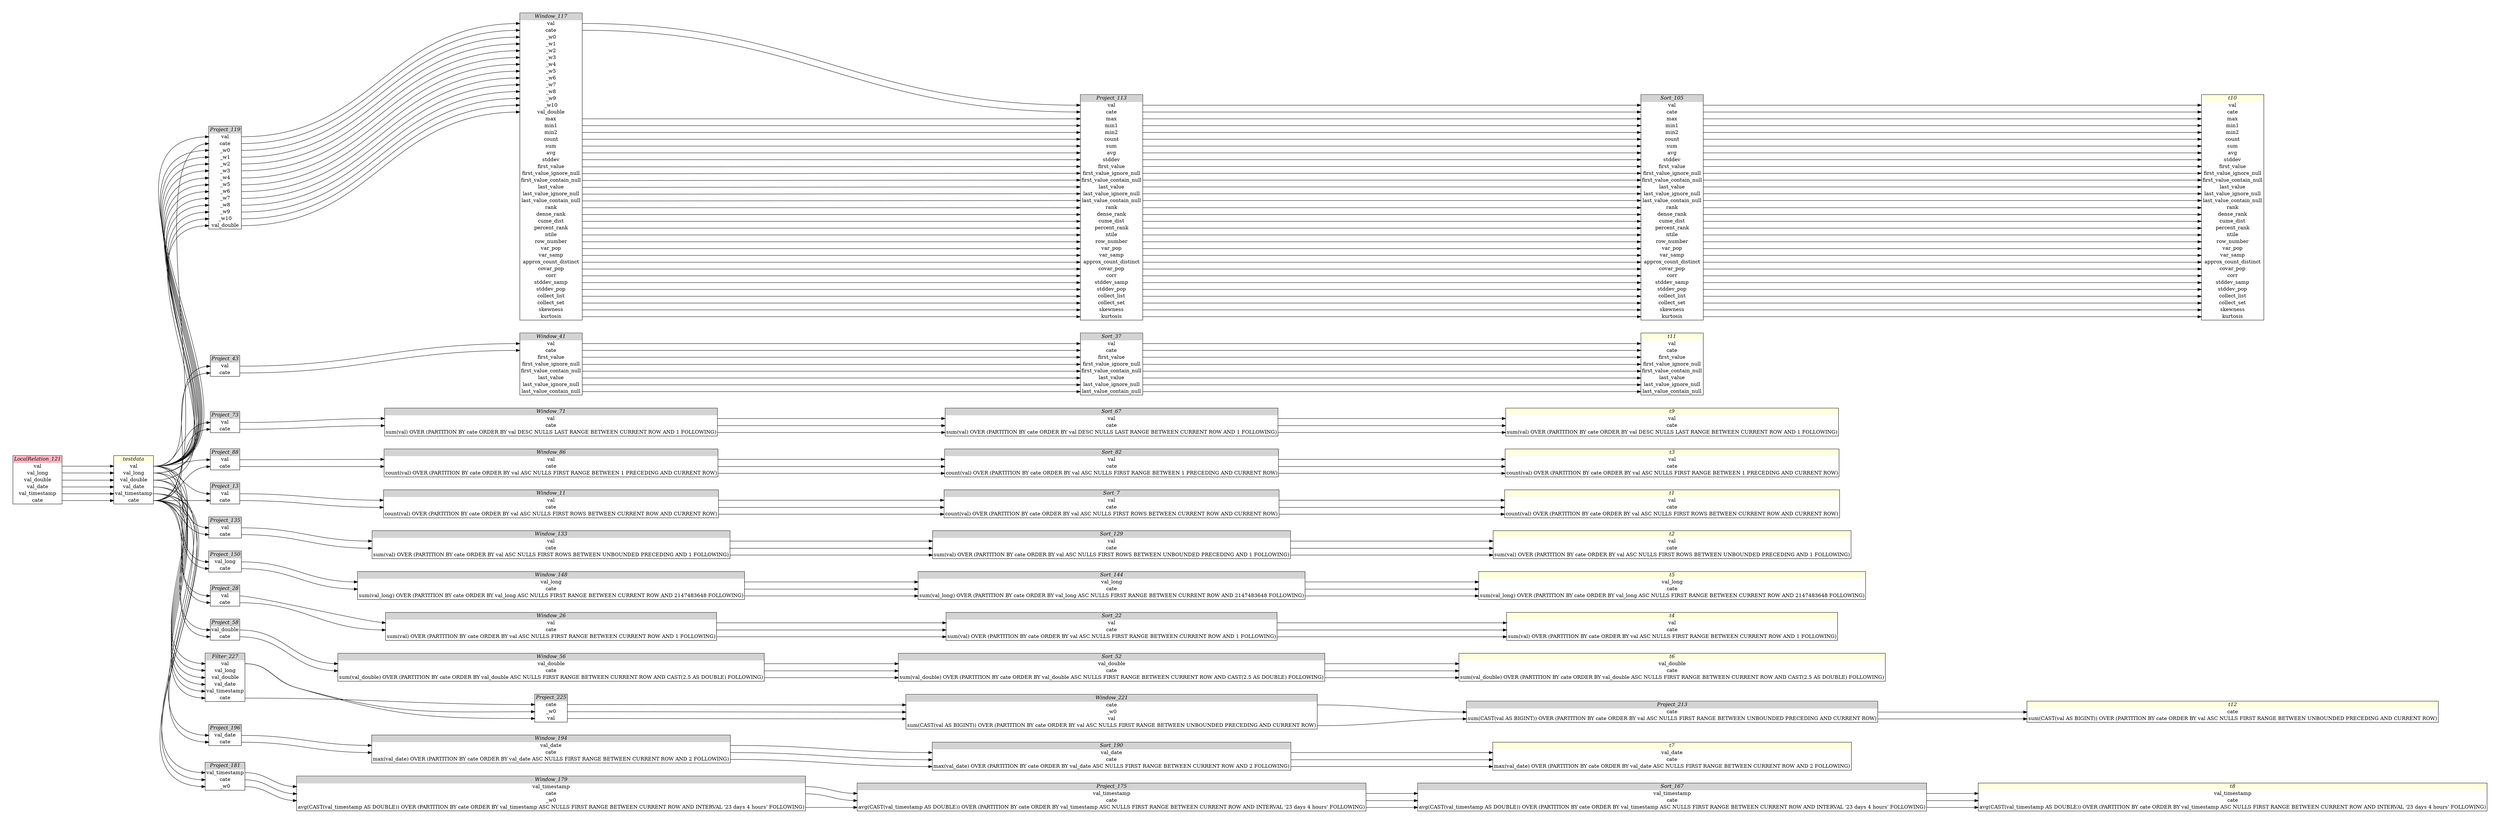 // Automatically generated by SQLFlowTestSuite


digraph {
  graph [pad="0.5", nodesep="0.5", ranksep="2", fontname="Helvetica"];
  node [shape=plain]
  rankdir=LR;

  
"Filter_227" [label=<
<table border="1" cellborder="0" cellspacing="0">
  <tr><td bgcolor="lightgray"><i>Filter_227</i></td></tr>
  <tr><td port="0">val</td></tr>
<tr><td port="1">val_long</td></tr>
<tr><td port="2">val_double</td></tr>
<tr><td port="3">val_date</td></tr>
<tr><td port="4">val_timestamp</td></tr>
<tr><td port="5">cate</td></tr>
</table>>];
         

"LocalRelation_121" [label=<
<table border="1" cellborder="0" cellspacing="0">
  <tr><td bgcolor="lightpink"><i>LocalRelation_121</i></td></tr>
  <tr><td port="0">val</td></tr>
<tr><td port="1">val_long</td></tr>
<tr><td port="2">val_double</td></tr>
<tr><td port="3">val_date</td></tr>
<tr><td port="4">val_timestamp</td></tr>
<tr><td port="5">cate</td></tr>
</table>>];
       

"Project_113" [label=<
<table border="1" cellborder="0" cellspacing="0">
  <tr><td bgcolor="lightgray"><i>Project_113</i></td></tr>
  <tr><td port="0">val</td></tr>
<tr><td port="1">cate</td></tr>
<tr><td port="2">max</td></tr>
<tr><td port="3">min1</td></tr>
<tr><td port="4">min2</td></tr>
<tr><td port="5">count</td></tr>
<tr><td port="6">sum</td></tr>
<tr><td port="7">avg</td></tr>
<tr><td port="8">stddev</td></tr>
<tr><td port="9">first_value</td></tr>
<tr><td port="10">first_value_ignore_null</td></tr>
<tr><td port="11">first_value_contain_null</td></tr>
<tr><td port="12">last_value</td></tr>
<tr><td port="13">last_value_ignore_null</td></tr>
<tr><td port="14">last_value_contain_null</td></tr>
<tr><td port="15">rank</td></tr>
<tr><td port="16">dense_rank</td></tr>
<tr><td port="17">cume_dist</td></tr>
<tr><td port="18">percent_rank</td></tr>
<tr><td port="19">ntile</td></tr>
<tr><td port="20">row_number</td></tr>
<tr><td port="21">var_pop</td></tr>
<tr><td port="22">var_samp</td></tr>
<tr><td port="23">approx_count_distinct</td></tr>
<tr><td port="24">covar_pop</td></tr>
<tr><td port="25">corr</td></tr>
<tr><td port="26">stddev_samp</td></tr>
<tr><td port="27">stddev_pop</td></tr>
<tr><td port="28">collect_list</td></tr>
<tr><td port="29">collect_set</td></tr>
<tr><td port="30">skewness</td></tr>
<tr><td port="31">kurtosis</td></tr>
</table>>];
         

"Project_119" [label=<
<table border="1" cellborder="0" cellspacing="0">
  <tr><td bgcolor="lightgray"><i>Project_119</i></td></tr>
  <tr><td port="0">val</td></tr>
<tr><td port="1">cate</td></tr>
<tr><td port="2">_w0</td></tr>
<tr><td port="3">_w1</td></tr>
<tr><td port="4">_w2</td></tr>
<tr><td port="5">_w3</td></tr>
<tr><td port="6">_w4</td></tr>
<tr><td port="7">_w5</td></tr>
<tr><td port="8">_w6</td></tr>
<tr><td port="9">_w7</td></tr>
<tr><td port="10">_w8</td></tr>
<tr><td port="11">_w9</td></tr>
<tr><td port="12">_w10</td></tr>
<tr><td port="13">val_double</td></tr>
</table>>];
         

"Project_13" [label=<
<table border="1" cellborder="0" cellspacing="0">
  <tr><td bgcolor="lightgray"><i>Project_13</i></td></tr>
  <tr><td port="0">val</td></tr>
<tr><td port="1">cate</td></tr>
</table>>];
         

"Project_135" [label=<
<table border="1" cellborder="0" cellspacing="0">
  <tr><td bgcolor="lightgray"><i>Project_135</i></td></tr>
  <tr><td port="0">val</td></tr>
<tr><td port="1">cate</td></tr>
</table>>];
         

"Project_150" [label=<
<table border="1" cellborder="0" cellspacing="0">
  <tr><td bgcolor="lightgray"><i>Project_150</i></td></tr>
  <tr><td port="0">val_long</td></tr>
<tr><td port="1">cate</td></tr>
</table>>];
         

"Project_175" [label=<
<table border="1" cellborder="0" cellspacing="0">
  <tr><td bgcolor="lightgray"><i>Project_175</i></td></tr>
  <tr><td port="0">val_timestamp</td></tr>
<tr><td port="1">cate</td></tr>
<tr><td port="2">avg(CAST(val_timestamp AS DOUBLE)) OVER (PARTITION BY cate ORDER BY val_timestamp ASC NULLS FIRST RANGE BETWEEN CURRENT ROW AND INTERVAL '23 days 4 hours' FOLLOWING)</td></tr>
</table>>];
         

"Project_181" [label=<
<table border="1" cellborder="0" cellspacing="0">
  <tr><td bgcolor="lightgray"><i>Project_181</i></td></tr>
  <tr><td port="0">val_timestamp</td></tr>
<tr><td port="1">cate</td></tr>
<tr><td port="2">_w0</td></tr>
</table>>];
         

"Project_196" [label=<
<table border="1" cellborder="0" cellspacing="0">
  <tr><td bgcolor="lightgray"><i>Project_196</i></td></tr>
  <tr><td port="0">val_date</td></tr>
<tr><td port="1">cate</td></tr>
</table>>];
         

"Project_213" [label=<
<table border="1" cellborder="0" cellspacing="0">
  <tr><td bgcolor="lightgray"><i>Project_213</i></td></tr>
  <tr><td port="0">cate</td></tr>
<tr><td port="1">sum(CAST(val AS BIGINT)) OVER (PARTITION BY cate ORDER BY val ASC NULLS FIRST RANGE BETWEEN UNBOUNDED PRECEDING AND CURRENT ROW)</td></tr>
</table>>];
         

"Project_225" [label=<
<table border="1" cellborder="0" cellspacing="0">
  <tr><td bgcolor="lightgray"><i>Project_225</i></td></tr>
  <tr><td port="0">cate</td></tr>
<tr><td port="1">_w0</td></tr>
<tr><td port="2">val</td></tr>
</table>>];
         

"Project_28" [label=<
<table border="1" cellborder="0" cellspacing="0">
  <tr><td bgcolor="lightgray"><i>Project_28</i></td></tr>
  <tr><td port="0">val</td></tr>
<tr><td port="1">cate</td></tr>
</table>>];
         

"Project_43" [label=<
<table border="1" cellborder="0" cellspacing="0">
  <tr><td bgcolor="lightgray"><i>Project_43</i></td></tr>
  <tr><td port="0">val</td></tr>
<tr><td port="1">cate</td></tr>
</table>>];
         

"Project_58" [label=<
<table border="1" cellborder="0" cellspacing="0">
  <tr><td bgcolor="lightgray"><i>Project_58</i></td></tr>
  <tr><td port="0">val_double</td></tr>
<tr><td port="1">cate</td></tr>
</table>>];
         

"Project_73" [label=<
<table border="1" cellborder="0" cellspacing="0">
  <tr><td bgcolor="lightgray"><i>Project_73</i></td></tr>
  <tr><td port="0">val</td></tr>
<tr><td port="1">cate</td></tr>
</table>>];
         

"Project_88" [label=<
<table border="1" cellborder="0" cellspacing="0">
  <tr><td bgcolor="lightgray"><i>Project_88</i></td></tr>
  <tr><td port="0">val</td></tr>
<tr><td port="1">cate</td></tr>
</table>>];
         

"Sort_105" [label=<
<table border="1" cellborder="0" cellspacing="0">
  <tr><td bgcolor="lightgray"><i>Sort_105</i></td></tr>
  <tr><td port="0">val</td></tr>
<tr><td port="1">cate</td></tr>
<tr><td port="2">max</td></tr>
<tr><td port="3">min1</td></tr>
<tr><td port="4">min2</td></tr>
<tr><td port="5">count</td></tr>
<tr><td port="6">sum</td></tr>
<tr><td port="7">avg</td></tr>
<tr><td port="8">stddev</td></tr>
<tr><td port="9">first_value</td></tr>
<tr><td port="10">first_value_ignore_null</td></tr>
<tr><td port="11">first_value_contain_null</td></tr>
<tr><td port="12">last_value</td></tr>
<tr><td port="13">last_value_ignore_null</td></tr>
<tr><td port="14">last_value_contain_null</td></tr>
<tr><td port="15">rank</td></tr>
<tr><td port="16">dense_rank</td></tr>
<tr><td port="17">cume_dist</td></tr>
<tr><td port="18">percent_rank</td></tr>
<tr><td port="19">ntile</td></tr>
<tr><td port="20">row_number</td></tr>
<tr><td port="21">var_pop</td></tr>
<tr><td port="22">var_samp</td></tr>
<tr><td port="23">approx_count_distinct</td></tr>
<tr><td port="24">covar_pop</td></tr>
<tr><td port="25">corr</td></tr>
<tr><td port="26">stddev_samp</td></tr>
<tr><td port="27">stddev_pop</td></tr>
<tr><td port="28">collect_list</td></tr>
<tr><td port="29">collect_set</td></tr>
<tr><td port="30">skewness</td></tr>
<tr><td port="31">kurtosis</td></tr>
</table>>];
         

"Sort_129" [label=<
<table border="1" cellborder="0" cellspacing="0">
  <tr><td bgcolor="lightgray"><i>Sort_129</i></td></tr>
  <tr><td port="0">val</td></tr>
<tr><td port="1">cate</td></tr>
<tr><td port="2">sum(val) OVER (PARTITION BY cate ORDER BY val ASC NULLS FIRST ROWS BETWEEN UNBOUNDED PRECEDING AND 1 FOLLOWING)</td></tr>
</table>>];
         

"Sort_144" [label=<
<table border="1" cellborder="0" cellspacing="0">
  <tr><td bgcolor="lightgray"><i>Sort_144</i></td></tr>
  <tr><td port="0">val_long</td></tr>
<tr><td port="1">cate</td></tr>
<tr><td port="2">sum(val_long) OVER (PARTITION BY cate ORDER BY val_long ASC NULLS FIRST RANGE BETWEEN CURRENT ROW AND 2147483648 FOLLOWING)</td></tr>
</table>>];
         

"Sort_167" [label=<
<table border="1" cellborder="0" cellspacing="0">
  <tr><td bgcolor="lightgray"><i>Sort_167</i></td></tr>
  <tr><td port="0">val_timestamp</td></tr>
<tr><td port="1">cate</td></tr>
<tr><td port="2">avg(CAST(val_timestamp AS DOUBLE)) OVER (PARTITION BY cate ORDER BY val_timestamp ASC NULLS FIRST RANGE BETWEEN CURRENT ROW AND INTERVAL '23 days 4 hours' FOLLOWING)</td></tr>
</table>>];
         

"Sort_190" [label=<
<table border="1" cellborder="0" cellspacing="0">
  <tr><td bgcolor="lightgray"><i>Sort_190</i></td></tr>
  <tr><td port="0">val_date</td></tr>
<tr><td port="1">cate</td></tr>
<tr><td port="2">max(val_date) OVER (PARTITION BY cate ORDER BY val_date ASC NULLS FIRST RANGE BETWEEN CURRENT ROW AND 2 FOLLOWING)</td></tr>
</table>>];
         

"Sort_22" [label=<
<table border="1" cellborder="0" cellspacing="0">
  <tr><td bgcolor="lightgray"><i>Sort_22</i></td></tr>
  <tr><td port="0">val</td></tr>
<tr><td port="1">cate</td></tr>
<tr><td port="2">sum(val) OVER (PARTITION BY cate ORDER BY val ASC NULLS FIRST RANGE BETWEEN CURRENT ROW AND 1 FOLLOWING)</td></tr>
</table>>];
         

"Sort_37" [label=<
<table border="1" cellborder="0" cellspacing="0">
  <tr><td bgcolor="lightgray"><i>Sort_37</i></td></tr>
  <tr><td port="0">val</td></tr>
<tr><td port="1">cate</td></tr>
<tr><td port="2">first_value</td></tr>
<tr><td port="3">first_value_ignore_null</td></tr>
<tr><td port="4">first_value_contain_null</td></tr>
<tr><td port="5">last_value</td></tr>
<tr><td port="6">last_value_ignore_null</td></tr>
<tr><td port="7">last_value_contain_null</td></tr>
</table>>];
         

"Sort_52" [label=<
<table border="1" cellborder="0" cellspacing="0">
  <tr><td bgcolor="lightgray"><i>Sort_52</i></td></tr>
  <tr><td port="0">val_double</td></tr>
<tr><td port="1">cate</td></tr>
<tr><td port="2">sum(val_double) OVER (PARTITION BY cate ORDER BY val_double ASC NULLS FIRST RANGE BETWEEN CURRENT ROW AND CAST(2.5 AS DOUBLE) FOLLOWING)</td></tr>
</table>>];
         

"Sort_67" [label=<
<table border="1" cellborder="0" cellspacing="0">
  <tr><td bgcolor="lightgray"><i>Sort_67</i></td></tr>
  <tr><td port="0">val</td></tr>
<tr><td port="1">cate</td></tr>
<tr><td port="2">sum(val) OVER (PARTITION BY cate ORDER BY val DESC NULLS LAST RANGE BETWEEN CURRENT ROW AND 1 FOLLOWING)</td></tr>
</table>>];
         

"Sort_7" [label=<
<table border="1" cellborder="0" cellspacing="0">
  <tr><td bgcolor="lightgray"><i>Sort_7</i></td></tr>
  <tr><td port="0">val</td></tr>
<tr><td port="1">cate</td></tr>
<tr><td port="2">count(val) OVER (PARTITION BY cate ORDER BY val ASC NULLS FIRST ROWS BETWEEN CURRENT ROW AND CURRENT ROW)</td></tr>
</table>>];
         

"Sort_82" [label=<
<table border="1" cellborder="0" cellspacing="0">
  <tr><td bgcolor="lightgray"><i>Sort_82</i></td></tr>
  <tr><td port="0">val</td></tr>
<tr><td port="1">cate</td></tr>
<tr><td port="2">count(val) OVER (PARTITION BY cate ORDER BY val ASC NULLS FIRST RANGE BETWEEN 1 PRECEDING AND CURRENT ROW)</td></tr>
</table>>];
         

"Window_11" [label=<
<table border="1" cellborder="0" cellspacing="0">
  <tr><td bgcolor="lightgray"><i>Window_11</i></td></tr>
  <tr><td port="0">val</td></tr>
<tr><td port="1">cate</td></tr>
<tr><td port="2">count(val) OVER (PARTITION BY cate ORDER BY val ASC NULLS FIRST ROWS BETWEEN CURRENT ROW AND CURRENT ROW)</td></tr>
</table>>];
         

"Window_117" [label=<
<table border="1" cellborder="0" cellspacing="0">
  <tr><td bgcolor="lightgray"><i>Window_117</i></td></tr>
  <tr><td port="0">val</td></tr>
<tr><td port="1">cate</td></tr>
<tr><td port="2">_w0</td></tr>
<tr><td port="3">_w1</td></tr>
<tr><td port="4">_w2</td></tr>
<tr><td port="5">_w3</td></tr>
<tr><td port="6">_w4</td></tr>
<tr><td port="7">_w5</td></tr>
<tr><td port="8">_w6</td></tr>
<tr><td port="9">_w7</td></tr>
<tr><td port="10">_w8</td></tr>
<tr><td port="11">_w9</td></tr>
<tr><td port="12">_w10</td></tr>
<tr><td port="13">val_double</td></tr>
<tr><td port="14">max</td></tr>
<tr><td port="15">min1</td></tr>
<tr><td port="16">min2</td></tr>
<tr><td port="17">count</td></tr>
<tr><td port="18">sum</td></tr>
<tr><td port="19">avg</td></tr>
<tr><td port="20">stddev</td></tr>
<tr><td port="21">first_value</td></tr>
<tr><td port="22">first_value_ignore_null</td></tr>
<tr><td port="23">first_value_contain_null</td></tr>
<tr><td port="24">last_value</td></tr>
<tr><td port="25">last_value_ignore_null</td></tr>
<tr><td port="26">last_value_contain_null</td></tr>
<tr><td port="27">rank</td></tr>
<tr><td port="28">dense_rank</td></tr>
<tr><td port="29">cume_dist</td></tr>
<tr><td port="30">percent_rank</td></tr>
<tr><td port="31">ntile</td></tr>
<tr><td port="32">row_number</td></tr>
<tr><td port="33">var_pop</td></tr>
<tr><td port="34">var_samp</td></tr>
<tr><td port="35">approx_count_distinct</td></tr>
<tr><td port="36">covar_pop</td></tr>
<tr><td port="37">corr</td></tr>
<tr><td port="38">stddev_samp</td></tr>
<tr><td port="39">stddev_pop</td></tr>
<tr><td port="40">collect_list</td></tr>
<tr><td port="41">collect_set</td></tr>
<tr><td port="42">skewness</td></tr>
<tr><td port="43">kurtosis</td></tr>
</table>>];
         

"Window_133" [label=<
<table border="1" cellborder="0" cellspacing="0">
  <tr><td bgcolor="lightgray"><i>Window_133</i></td></tr>
  <tr><td port="0">val</td></tr>
<tr><td port="1">cate</td></tr>
<tr><td port="2">sum(val) OVER (PARTITION BY cate ORDER BY val ASC NULLS FIRST ROWS BETWEEN UNBOUNDED PRECEDING AND 1 FOLLOWING)</td></tr>
</table>>];
         

"Window_148" [label=<
<table border="1" cellborder="0" cellspacing="0">
  <tr><td bgcolor="lightgray"><i>Window_148</i></td></tr>
  <tr><td port="0">val_long</td></tr>
<tr><td port="1">cate</td></tr>
<tr><td port="2">sum(val_long) OVER (PARTITION BY cate ORDER BY val_long ASC NULLS FIRST RANGE BETWEEN CURRENT ROW AND 2147483648 FOLLOWING)</td></tr>
</table>>];
         

"Window_179" [label=<
<table border="1" cellborder="0" cellspacing="0">
  <tr><td bgcolor="lightgray"><i>Window_179</i></td></tr>
  <tr><td port="0">val_timestamp</td></tr>
<tr><td port="1">cate</td></tr>
<tr><td port="2">_w0</td></tr>
<tr><td port="3">avg(CAST(val_timestamp AS DOUBLE)) OVER (PARTITION BY cate ORDER BY val_timestamp ASC NULLS FIRST RANGE BETWEEN CURRENT ROW AND INTERVAL '23 days 4 hours' FOLLOWING)</td></tr>
</table>>];
         

"Window_194" [label=<
<table border="1" cellborder="0" cellspacing="0">
  <tr><td bgcolor="lightgray"><i>Window_194</i></td></tr>
  <tr><td port="0">val_date</td></tr>
<tr><td port="1">cate</td></tr>
<tr><td port="2">max(val_date) OVER (PARTITION BY cate ORDER BY val_date ASC NULLS FIRST RANGE BETWEEN CURRENT ROW AND 2 FOLLOWING)</td></tr>
</table>>];
         

"Window_221" [label=<
<table border="1" cellborder="0" cellspacing="0">
  <tr><td bgcolor="lightgray"><i>Window_221</i></td></tr>
  <tr><td port="0">cate</td></tr>
<tr><td port="1">_w0</td></tr>
<tr><td port="2">val</td></tr>
<tr><td port="3">sum(CAST(val AS BIGINT)) OVER (PARTITION BY cate ORDER BY val ASC NULLS FIRST RANGE BETWEEN UNBOUNDED PRECEDING AND CURRENT ROW)</td></tr>
</table>>];
         

"Window_26" [label=<
<table border="1" cellborder="0" cellspacing="0">
  <tr><td bgcolor="lightgray"><i>Window_26</i></td></tr>
  <tr><td port="0">val</td></tr>
<tr><td port="1">cate</td></tr>
<tr><td port="2">sum(val) OVER (PARTITION BY cate ORDER BY val ASC NULLS FIRST RANGE BETWEEN CURRENT ROW AND 1 FOLLOWING)</td></tr>
</table>>];
         

"Window_41" [label=<
<table border="1" cellborder="0" cellspacing="0">
  <tr><td bgcolor="lightgray"><i>Window_41</i></td></tr>
  <tr><td port="0">val</td></tr>
<tr><td port="1">cate</td></tr>
<tr><td port="2">first_value</td></tr>
<tr><td port="3">first_value_ignore_null</td></tr>
<tr><td port="4">first_value_contain_null</td></tr>
<tr><td port="5">last_value</td></tr>
<tr><td port="6">last_value_ignore_null</td></tr>
<tr><td port="7">last_value_contain_null</td></tr>
</table>>];
         

"Window_56" [label=<
<table border="1" cellborder="0" cellspacing="0">
  <tr><td bgcolor="lightgray"><i>Window_56</i></td></tr>
  <tr><td port="0">val_double</td></tr>
<tr><td port="1">cate</td></tr>
<tr><td port="2">sum(val_double) OVER (PARTITION BY cate ORDER BY val_double ASC NULLS FIRST RANGE BETWEEN CURRENT ROW AND CAST(2.5 AS DOUBLE) FOLLOWING)</td></tr>
</table>>];
         

"Window_71" [label=<
<table border="1" cellborder="0" cellspacing="0">
  <tr><td bgcolor="lightgray"><i>Window_71</i></td></tr>
  <tr><td port="0">val</td></tr>
<tr><td port="1">cate</td></tr>
<tr><td port="2">sum(val) OVER (PARTITION BY cate ORDER BY val DESC NULLS LAST RANGE BETWEEN CURRENT ROW AND 1 FOLLOWING)</td></tr>
</table>>];
         

"Window_86" [label=<
<table border="1" cellborder="0" cellspacing="0">
  <tr><td bgcolor="lightgray"><i>Window_86</i></td></tr>
  <tr><td port="0">val</td></tr>
<tr><td port="1">cate</td></tr>
<tr><td port="2">count(val) OVER (PARTITION BY cate ORDER BY val ASC NULLS FIRST RANGE BETWEEN 1 PRECEDING AND CURRENT ROW)</td></tr>
</table>>];
         

"t1" [label=<
<table border="1" cellborder="0" cellspacing="0">
  <tr><td bgcolor="lightyellow"><i>t1</i></td></tr>
  <tr><td port="0">val</td></tr>
<tr><td port="1">cate</td></tr>
<tr><td port="2">count(val) OVER (PARTITION BY cate ORDER BY val ASC NULLS FIRST ROWS BETWEEN CURRENT ROW AND CURRENT ROW)</td></tr>
</table>>];
           

"t10" [label=<
<table border="1" cellborder="0" cellspacing="0">
  <tr><td bgcolor="lightyellow"><i>t10</i></td></tr>
  <tr><td port="0">val</td></tr>
<tr><td port="1">cate</td></tr>
<tr><td port="2">max</td></tr>
<tr><td port="3">min1</td></tr>
<tr><td port="4">min2</td></tr>
<tr><td port="5">count</td></tr>
<tr><td port="6">sum</td></tr>
<tr><td port="7">avg</td></tr>
<tr><td port="8">stddev</td></tr>
<tr><td port="9">first_value</td></tr>
<tr><td port="10">first_value_ignore_null</td></tr>
<tr><td port="11">first_value_contain_null</td></tr>
<tr><td port="12">last_value</td></tr>
<tr><td port="13">last_value_ignore_null</td></tr>
<tr><td port="14">last_value_contain_null</td></tr>
<tr><td port="15">rank</td></tr>
<tr><td port="16">dense_rank</td></tr>
<tr><td port="17">cume_dist</td></tr>
<tr><td port="18">percent_rank</td></tr>
<tr><td port="19">ntile</td></tr>
<tr><td port="20">row_number</td></tr>
<tr><td port="21">var_pop</td></tr>
<tr><td port="22">var_samp</td></tr>
<tr><td port="23">approx_count_distinct</td></tr>
<tr><td port="24">covar_pop</td></tr>
<tr><td port="25">corr</td></tr>
<tr><td port="26">stddev_samp</td></tr>
<tr><td port="27">stddev_pop</td></tr>
<tr><td port="28">collect_list</td></tr>
<tr><td port="29">collect_set</td></tr>
<tr><td port="30">skewness</td></tr>
<tr><td port="31">kurtosis</td></tr>
</table>>];
           

"t11" [label=<
<table border="1" cellborder="0" cellspacing="0">
  <tr><td bgcolor="lightyellow"><i>t11</i></td></tr>
  <tr><td port="0">val</td></tr>
<tr><td port="1">cate</td></tr>
<tr><td port="2">first_value</td></tr>
<tr><td port="3">first_value_ignore_null</td></tr>
<tr><td port="4">first_value_contain_null</td></tr>
<tr><td port="5">last_value</td></tr>
<tr><td port="6">last_value_ignore_null</td></tr>
<tr><td port="7">last_value_contain_null</td></tr>
</table>>];
           

"t12" [label=<
<table border="1" cellborder="0" cellspacing="0">
  <tr><td bgcolor="lightyellow"><i>t12</i></td></tr>
  <tr><td port="0">cate</td></tr>
<tr><td port="1">sum(CAST(val AS BIGINT)) OVER (PARTITION BY cate ORDER BY val ASC NULLS FIRST RANGE BETWEEN UNBOUNDED PRECEDING AND CURRENT ROW)</td></tr>
</table>>];
           

"t2" [label=<
<table border="1" cellborder="0" cellspacing="0">
  <tr><td bgcolor="lightyellow"><i>t2</i></td></tr>
  <tr><td port="0">val</td></tr>
<tr><td port="1">cate</td></tr>
<tr><td port="2">sum(val) OVER (PARTITION BY cate ORDER BY val ASC NULLS FIRST ROWS BETWEEN UNBOUNDED PRECEDING AND 1 FOLLOWING)</td></tr>
</table>>];
           

"t3" [label=<
<table border="1" cellborder="0" cellspacing="0">
  <tr><td bgcolor="lightyellow"><i>t3</i></td></tr>
  <tr><td port="0">val</td></tr>
<tr><td port="1">cate</td></tr>
<tr><td port="2">count(val) OVER (PARTITION BY cate ORDER BY val ASC NULLS FIRST RANGE BETWEEN 1 PRECEDING AND CURRENT ROW)</td></tr>
</table>>];
           

"t4" [label=<
<table border="1" cellborder="0" cellspacing="0">
  <tr><td bgcolor="lightyellow"><i>t4</i></td></tr>
  <tr><td port="0">val</td></tr>
<tr><td port="1">cate</td></tr>
<tr><td port="2">sum(val) OVER (PARTITION BY cate ORDER BY val ASC NULLS FIRST RANGE BETWEEN CURRENT ROW AND 1 FOLLOWING)</td></tr>
</table>>];
           

"t5" [label=<
<table border="1" cellborder="0" cellspacing="0">
  <tr><td bgcolor="lightyellow"><i>t5</i></td></tr>
  <tr><td port="0">val_long</td></tr>
<tr><td port="1">cate</td></tr>
<tr><td port="2">sum(val_long) OVER (PARTITION BY cate ORDER BY val_long ASC NULLS FIRST RANGE BETWEEN CURRENT ROW AND 2147483648 FOLLOWING)</td></tr>
</table>>];
           

"t6" [label=<
<table border="1" cellborder="0" cellspacing="0">
  <tr><td bgcolor="lightyellow"><i>t6</i></td></tr>
  <tr><td port="0">val_double</td></tr>
<tr><td port="1">cate</td></tr>
<tr><td port="2">sum(val_double) OVER (PARTITION BY cate ORDER BY val_double ASC NULLS FIRST RANGE BETWEEN CURRENT ROW AND CAST(2.5 AS DOUBLE) FOLLOWING)</td></tr>
</table>>];
           

"t7" [label=<
<table border="1" cellborder="0" cellspacing="0">
  <tr><td bgcolor="lightyellow"><i>t7</i></td></tr>
  <tr><td port="0">val_date</td></tr>
<tr><td port="1">cate</td></tr>
<tr><td port="2">max(val_date) OVER (PARTITION BY cate ORDER BY val_date ASC NULLS FIRST RANGE BETWEEN CURRENT ROW AND 2 FOLLOWING)</td></tr>
</table>>];
           

"t8" [label=<
<table border="1" cellborder="0" cellspacing="0">
  <tr><td bgcolor="lightyellow"><i>t8</i></td></tr>
  <tr><td port="0">val_timestamp</td></tr>
<tr><td port="1">cate</td></tr>
<tr><td port="2">avg(CAST(val_timestamp AS DOUBLE)) OVER (PARTITION BY cate ORDER BY val_timestamp ASC NULLS FIRST RANGE BETWEEN CURRENT ROW AND INTERVAL '23 days 4 hours' FOLLOWING)</td></tr>
</table>>];
           

"t9" [label=<
<table border="1" cellborder="0" cellspacing="0">
  <tr><td bgcolor="lightyellow"><i>t9</i></td></tr>
  <tr><td port="0">val</td></tr>
<tr><td port="1">cate</td></tr>
<tr><td port="2">sum(val) OVER (PARTITION BY cate ORDER BY val DESC NULLS LAST RANGE BETWEEN CURRENT ROW AND 1 FOLLOWING)</td></tr>
</table>>];
           

"testdata" [label=<
<table border="1" cellborder="0" cellspacing="0">
  <tr><td bgcolor="lightyellow"><i>testdata</i></td></tr>
  <tr><td port="0">val</td></tr>
<tr><td port="1">val_long</td></tr>
<tr><td port="2">val_double</td></tr>
<tr><td port="3">val_date</td></tr>
<tr><td port="4">val_timestamp</td></tr>
<tr><td port="5">cate</td></tr>
</table>>];
       

"testdata" [label=<
<table border="1" cellborder="0" cellspacing="0">
  <tr><td bgcolor="lightyellow"><i>testdata</i></td></tr>
  <tr><td port="0">val</td></tr>
<tr><td port="1">val_long</td></tr>
<tr><td port="2">val_double</td></tr>
<tr><td port="3">val_date</td></tr>
<tr><td port="4">val_timestamp</td></tr>
<tr><td port="5">cate</td></tr>
</table>>];
       

"testdata" [label=<
<table border="1" cellborder="0" cellspacing="0">
  <tr><td bgcolor="lightyellow"><i>testdata</i></td></tr>
  <tr><td port="0">val</td></tr>
<tr><td port="1">val_long</td></tr>
<tr><td port="2">val_double</td></tr>
<tr><td port="3">val_date</td></tr>
<tr><td port="4">val_timestamp</td></tr>
<tr><td port="5">cate</td></tr>
</table>>];
       

"testdata" [label=<
<table border="1" cellborder="0" cellspacing="0">
  <tr><td bgcolor="lightyellow"><i>testdata</i></td></tr>
  <tr><td port="0">val</td></tr>
<tr><td port="1">val_long</td></tr>
<tr><td port="2">val_double</td></tr>
<tr><td port="3">val_date</td></tr>
<tr><td port="4">val_timestamp</td></tr>
<tr><td port="5">cate</td></tr>
</table>>];
       

"testdata" [label=<
<table border="1" cellborder="0" cellspacing="0">
  <tr><td bgcolor="lightyellow"><i>testdata</i></td></tr>
  <tr><td port="0">val</td></tr>
<tr><td port="1">val_long</td></tr>
<tr><td port="2">val_double</td></tr>
<tr><td port="3">val_date</td></tr>
<tr><td port="4">val_timestamp</td></tr>
<tr><td port="5">cate</td></tr>
</table>>];
       

"testdata" [label=<
<table border="1" cellborder="0" cellspacing="0">
  <tr><td bgcolor="lightyellow"><i>testdata</i></td></tr>
  <tr><td port="0">val</td></tr>
<tr><td port="1">val_long</td></tr>
<tr><td port="2">val_double</td></tr>
<tr><td port="3">val_date</td></tr>
<tr><td port="4">val_timestamp</td></tr>
<tr><td port="5">cate</td></tr>
</table>>];
       

"testdata" [label=<
<table border="1" cellborder="0" cellspacing="0">
  <tr><td bgcolor="lightyellow"><i>testdata</i></td></tr>
  <tr><td port="0">val</td></tr>
<tr><td port="1">val_long</td></tr>
<tr><td port="2">val_double</td></tr>
<tr><td port="3">val_date</td></tr>
<tr><td port="4">val_timestamp</td></tr>
<tr><td port="5">cate</td></tr>
</table>>];
       

"testdata" [label=<
<table border="1" cellborder="0" cellspacing="0">
  <tr><td bgcolor="lightyellow"><i>testdata</i></td></tr>
  <tr><td port="0">val</td></tr>
<tr><td port="1">val_long</td></tr>
<tr><td port="2">val_double</td></tr>
<tr><td port="3">val_date</td></tr>
<tr><td port="4">val_timestamp</td></tr>
<tr><td port="5">cate</td></tr>
</table>>];
       

"testdata" [label=<
<table border="1" cellborder="0" cellspacing="0">
  <tr><td bgcolor="lightyellow"><i>testdata</i></td></tr>
  <tr><td port="0">val</td></tr>
<tr><td port="1">val_long</td></tr>
<tr><td port="2">val_double</td></tr>
<tr><td port="3">val_date</td></tr>
<tr><td port="4">val_timestamp</td></tr>
<tr><td port="5">cate</td></tr>
</table>>];
       

"testdata" [label=<
<table border="1" cellborder="0" cellspacing="0">
  <tr><td bgcolor="lightyellow"><i>testdata</i></td></tr>
  <tr><td port="0">val</td></tr>
<tr><td port="1">val_long</td></tr>
<tr><td port="2">val_double</td></tr>
<tr><td port="3">val_date</td></tr>
<tr><td port="4">val_timestamp</td></tr>
<tr><td port="5">cate</td></tr>
</table>>];
       

"testdata" [label=<
<table border="1" cellborder="0" cellspacing="0">
  <tr><td bgcolor="lightyellow"><i>testdata</i></td></tr>
  <tr><td port="0">val</td></tr>
<tr><td port="1">val_long</td></tr>
<tr><td port="2">val_double</td></tr>
<tr><td port="3">val_date</td></tr>
<tr><td port="4">val_timestamp</td></tr>
<tr><td port="5">cate</td></tr>
</table>>];
       

"testdata" [label=<
<table border="1" cellborder="0" cellspacing="0">
  <tr><td bgcolor="lightyellow"><i>testdata</i></td></tr>
  <tr><td port="0">val</td></tr>
<tr><td port="1">val_long</td></tr>
<tr><td port="2">val_double</td></tr>
<tr><td port="3">val_date</td></tr>
<tr><td port="4">val_timestamp</td></tr>
<tr><td port="5">cate</td></tr>
</table>>];
       

"testdata" [label=<
<table border="1" cellborder="0" cellspacing="0">
  <tr><td bgcolor="lightyellow"><i>testdata</i></td></tr>
  <tr><td port="0">val</td></tr>
<tr><td port="1">val_long</td></tr>
<tr><td port="2">val_double</td></tr>
<tr><td port="3">val_date</td></tr>
<tr><td port="4">val_timestamp</td></tr>
<tr><td port="5">cate</td></tr>
</table>>];
           
  "Filter_227":0 -> "Project_225":1;
"Filter_227":0 -> "Project_225":2;
"Filter_227":5 -> "Project_225":0;
"LocalRelation_121":0 -> "testdata":0;
"LocalRelation_121":1 -> "testdata":1;
"LocalRelation_121":2 -> "testdata":2;
"LocalRelation_121":3 -> "testdata":3;
"LocalRelation_121":4 -> "testdata":4;
"LocalRelation_121":5 -> "testdata":5;
"Project_113":0 -> "Sort_105":0;
"Project_113":1 -> "Sort_105":1;
"Project_113":10 -> "Sort_105":10;
"Project_113":11 -> "Sort_105":11;
"Project_113":12 -> "Sort_105":12;
"Project_113":13 -> "Sort_105":13;
"Project_113":14 -> "Sort_105":14;
"Project_113":15 -> "Sort_105":15;
"Project_113":16 -> "Sort_105":16;
"Project_113":17 -> "Sort_105":17;
"Project_113":18 -> "Sort_105":18;
"Project_113":19 -> "Sort_105":19;
"Project_113":2 -> "Sort_105":2;
"Project_113":20 -> "Sort_105":20;
"Project_113":21 -> "Sort_105":21;
"Project_113":22 -> "Sort_105":22;
"Project_113":23 -> "Sort_105":23;
"Project_113":24 -> "Sort_105":24;
"Project_113":25 -> "Sort_105":25;
"Project_113":26 -> "Sort_105":26;
"Project_113":27 -> "Sort_105":27;
"Project_113":28 -> "Sort_105":28;
"Project_113":29 -> "Sort_105":29;
"Project_113":3 -> "Sort_105":3;
"Project_113":30 -> "Sort_105":30;
"Project_113":31 -> "Sort_105":31;
"Project_113":4 -> "Sort_105":4;
"Project_113":5 -> "Sort_105":5;
"Project_113":6 -> "Sort_105":6;
"Project_113":7 -> "Sort_105":7;
"Project_113":8 -> "Sort_105":8;
"Project_113":9 -> "Sort_105":9;
"Project_119":0 -> "Window_117":0;
"Project_119":1 -> "Window_117":1;
"Project_119":10 -> "Window_117":10;
"Project_119":11 -> "Window_117":11;
"Project_119":12 -> "Window_117":12;
"Project_119":13 -> "Window_117":13;
"Project_119":2 -> "Window_117":2;
"Project_119":3 -> "Window_117":3;
"Project_119":4 -> "Window_117":4;
"Project_119":5 -> "Window_117":5;
"Project_119":6 -> "Window_117":6;
"Project_119":7 -> "Window_117":7;
"Project_119":8 -> "Window_117":8;
"Project_119":9 -> "Window_117":9;
"Project_13":0 -> "Window_11":0;
"Project_13":1 -> "Window_11":1;
"Project_135":0 -> "Window_133":0;
"Project_135":1 -> "Window_133":1;
"Project_150":0 -> "Window_148":0;
"Project_150":1 -> "Window_148":1;
"Project_175":0 -> "Sort_167":0;
"Project_175":1 -> "Sort_167":1;
"Project_175":2 -> "Sort_167":2;
"Project_181":0 -> "Window_179":0;
"Project_181":1 -> "Window_179":1;
"Project_181":2 -> "Window_179":2;
"Project_196":0 -> "Window_194":0;
"Project_196":1 -> "Window_194":1;
"Project_213":0 -> "t12":0;
"Project_213":1 -> "t12":1;
"Project_225":0 -> "Window_221":0;
"Project_225":1 -> "Window_221":1;
"Project_225":2 -> "Window_221":2;
"Project_28":0 -> "Window_26":0;
"Project_28":1 -> "Window_26":1;
"Project_43":0 -> "Window_41":0;
"Project_43":1 -> "Window_41":1;
"Project_58":0 -> "Window_56":0;
"Project_58":1 -> "Window_56":1;
"Project_73":0 -> "Window_71":0;
"Project_73":1 -> "Window_71":1;
"Project_88":0 -> "Window_86":0;
"Project_88":1 -> "Window_86":1;
"Sort_105":0 -> "t10":0;
"Sort_105":1 -> "t10":1;
"Sort_105":10 -> "t10":10;
"Sort_105":11 -> "t10":11;
"Sort_105":12 -> "t10":12;
"Sort_105":13 -> "t10":13;
"Sort_105":14 -> "t10":14;
"Sort_105":15 -> "t10":15;
"Sort_105":16 -> "t10":16;
"Sort_105":17 -> "t10":17;
"Sort_105":18 -> "t10":18;
"Sort_105":19 -> "t10":19;
"Sort_105":2 -> "t10":2;
"Sort_105":20 -> "t10":20;
"Sort_105":21 -> "t10":21;
"Sort_105":22 -> "t10":22;
"Sort_105":23 -> "t10":23;
"Sort_105":24 -> "t10":24;
"Sort_105":25 -> "t10":25;
"Sort_105":26 -> "t10":26;
"Sort_105":27 -> "t10":27;
"Sort_105":28 -> "t10":28;
"Sort_105":29 -> "t10":29;
"Sort_105":3 -> "t10":3;
"Sort_105":30 -> "t10":30;
"Sort_105":31 -> "t10":31;
"Sort_105":4 -> "t10":4;
"Sort_105":5 -> "t10":5;
"Sort_105":6 -> "t10":6;
"Sort_105":7 -> "t10":7;
"Sort_105":8 -> "t10":8;
"Sort_105":9 -> "t10":9;
"Sort_129":0 -> "t2":0;
"Sort_129":1 -> "t2":1;
"Sort_129":2 -> "t2":2;
"Sort_144":0 -> "t5":0;
"Sort_144":1 -> "t5":1;
"Sort_144":2 -> "t5":2;
"Sort_167":0 -> "t8":0;
"Sort_167":1 -> "t8":1;
"Sort_167":2 -> "t8":2;
"Sort_190":0 -> "t7":0;
"Sort_190":1 -> "t7":1;
"Sort_190":2 -> "t7":2;
"Sort_22":0 -> "t4":0;
"Sort_22":1 -> "t4":1;
"Sort_22":2 -> "t4":2;
"Sort_37":0 -> "t11":0;
"Sort_37":1 -> "t11":1;
"Sort_37":2 -> "t11":2;
"Sort_37":3 -> "t11":3;
"Sort_37":4 -> "t11":4;
"Sort_37":5 -> "t11":5;
"Sort_37":6 -> "t11":6;
"Sort_37":7 -> "t11":7;
"Sort_52":0 -> "t6":0;
"Sort_52":1 -> "t6":1;
"Sort_52":2 -> "t6":2;
"Sort_67":0 -> "t9":0;
"Sort_67":1 -> "t9":1;
"Sort_67":2 -> "t9":2;
"Sort_7":0 -> "t1":0;
"Sort_7":1 -> "t1":1;
"Sort_7":2 -> "t1":2;
"Sort_82":0 -> "t3":0;
"Sort_82":1 -> "t3":1;
"Sort_82":2 -> "t3":2;
"Window_11":0 -> "Sort_7":0;
"Window_11":1 -> "Sort_7":1;
"Window_11":2 -> "Sort_7":2;
"Window_117":0 -> "Project_113":0;
"Window_117":1 -> "Project_113":1;
"Window_117":14 -> "Project_113":2;
"Window_117":15 -> "Project_113":3;
"Window_117":16 -> "Project_113":4;
"Window_117":17 -> "Project_113":5;
"Window_117":18 -> "Project_113":6;
"Window_117":19 -> "Project_113":7;
"Window_117":20 -> "Project_113":8;
"Window_117":21 -> "Project_113":9;
"Window_117":22 -> "Project_113":10;
"Window_117":23 -> "Project_113":11;
"Window_117":24 -> "Project_113":12;
"Window_117":25 -> "Project_113":13;
"Window_117":26 -> "Project_113":14;
"Window_117":27 -> "Project_113":15;
"Window_117":28 -> "Project_113":16;
"Window_117":29 -> "Project_113":17;
"Window_117":30 -> "Project_113":18;
"Window_117":31 -> "Project_113":19;
"Window_117":32 -> "Project_113":20;
"Window_117":33 -> "Project_113":21;
"Window_117":34 -> "Project_113":22;
"Window_117":35 -> "Project_113":23;
"Window_117":36 -> "Project_113":24;
"Window_117":37 -> "Project_113":25;
"Window_117":38 -> "Project_113":26;
"Window_117":39 -> "Project_113":27;
"Window_117":40 -> "Project_113":28;
"Window_117":41 -> "Project_113":29;
"Window_117":42 -> "Project_113":30;
"Window_117":43 -> "Project_113":31;
"Window_133":0 -> "Sort_129":0;
"Window_133":1 -> "Sort_129":1;
"Window_133":2 -> "Sort_129":2;
"Window_148":0 -> "Sort_144":0;
"Window_148":1 -> "Sort_144":1;
"Window_148":2 -> "Sort_144":2;
"Window_179":0 -> "Project_175":0;
"Window_179":1 -> "Project_175":1;
"Window_179":3 -> "Project_175":2;
"Window_194":0 -> "Sort_190":0;
"Window_194":1 -> "Sort_190":1;
"Window_194":2 -> "Sort_190":2;
"Window_221":0 -> "Project_213":0;
"Window_221":3 -> "Project_213":1;
"Window_26":0 -> "Sort_22":0;
"Window_26":1 -> "Sort_22":1;
"Window_26":2 -> "Sort_22":2;
"Window_41":0 -> "Sort_37":0;
"Window_41":1 -> "Sort_37":1;
"Window_41":2 -> "Sort_37":2;
"Window_41":3 -> "Sort_37":3;
"Window_41":4 -> "Sort_37":4;
"Window_41":5 -> "Sort_37":5;
"Window_41":6 -> "Sort_37":6;
"Window_41":7 -> "Sort_37":7;
"Window_56":0 -> "Sort_52":0;
"Window_56":1 -> "Sort_52":1;
"Window_56":2 -> "Sort_52":2;
"Window_71":0 -> "Sort_67":0;
"Window_71":1 -> "Sort_67":1;
"Window_71":2 -> "Sort_67":2;
"Window_86":0 -> "Sort_82":0;
"Window_86":1 -> "Sort_82":1;
"Window_86":2 -> "Sort_82":2;
"testdata":0 -> "Filter_227":0;
"testdata":0 -> "Project_119":0;
"testdata":0 -> "Project_119":11;
"testdata":0 -> "Project_119":12;
"testdata":0 -> "Project_119":2;
"testdata":0 -> "Project_119":3;
"testdata":0 -> "Project_119":4;
"testdata":0 -> "Project_119":5;
"testdata":0 -> "Project_119":6;
"testdata":0 -> "Project_119":7;
"testdata":0 -> "Project_119":9;
"testdata":0 -> "Project_13":0;
"testdata":0 -> "Project_135":0;
"testdata":0 -> "Project_28":0;
"testdata":0 -> "Project_43":0;
"testdata":0 -> "Project_73":0;
"testdata":0 -> "Project_88":0;
"testdata":1 -> "Filter_227":1;
"testdata":1 -> "Project_119":10;
"testdata":1 -> "Project_119":8;
"testdata":1 -> "Project_150":0;
"testdata":2 -> "Filter_227":2;
"testdata":2 -> "Project_119":13;
"testdata":2 -> "Project_58":0;
"testdata":3 -> "Filter_227":3;
"testdata":3 -> "Project_196":0;
"testdata":4 -> "Filter_227":4;
"testdata":4 -> "Project_181":0;
"testdata":4 -> "Project_181":2;
"testdata":5 -> "Filter_227":5;
"testdata":5 -> "Project_119":1;
"testdata":5 -> "Project_13":1;
"testdata":5 -> "Project_135":1;
"testdata":5 -> "Project_150":1;
"testdata":5 -> "Project_181":1;
"testdata":5 -> "Project_196":1;
"testdata":5 -> "Project_28":1;
"testdata":5 -> "Project_43":1;
"testdata":5 -> "Project_58":1;
"testdata":5 -> "Project_73":1;
"testdata":5 -> "Project_88":1;
}
       